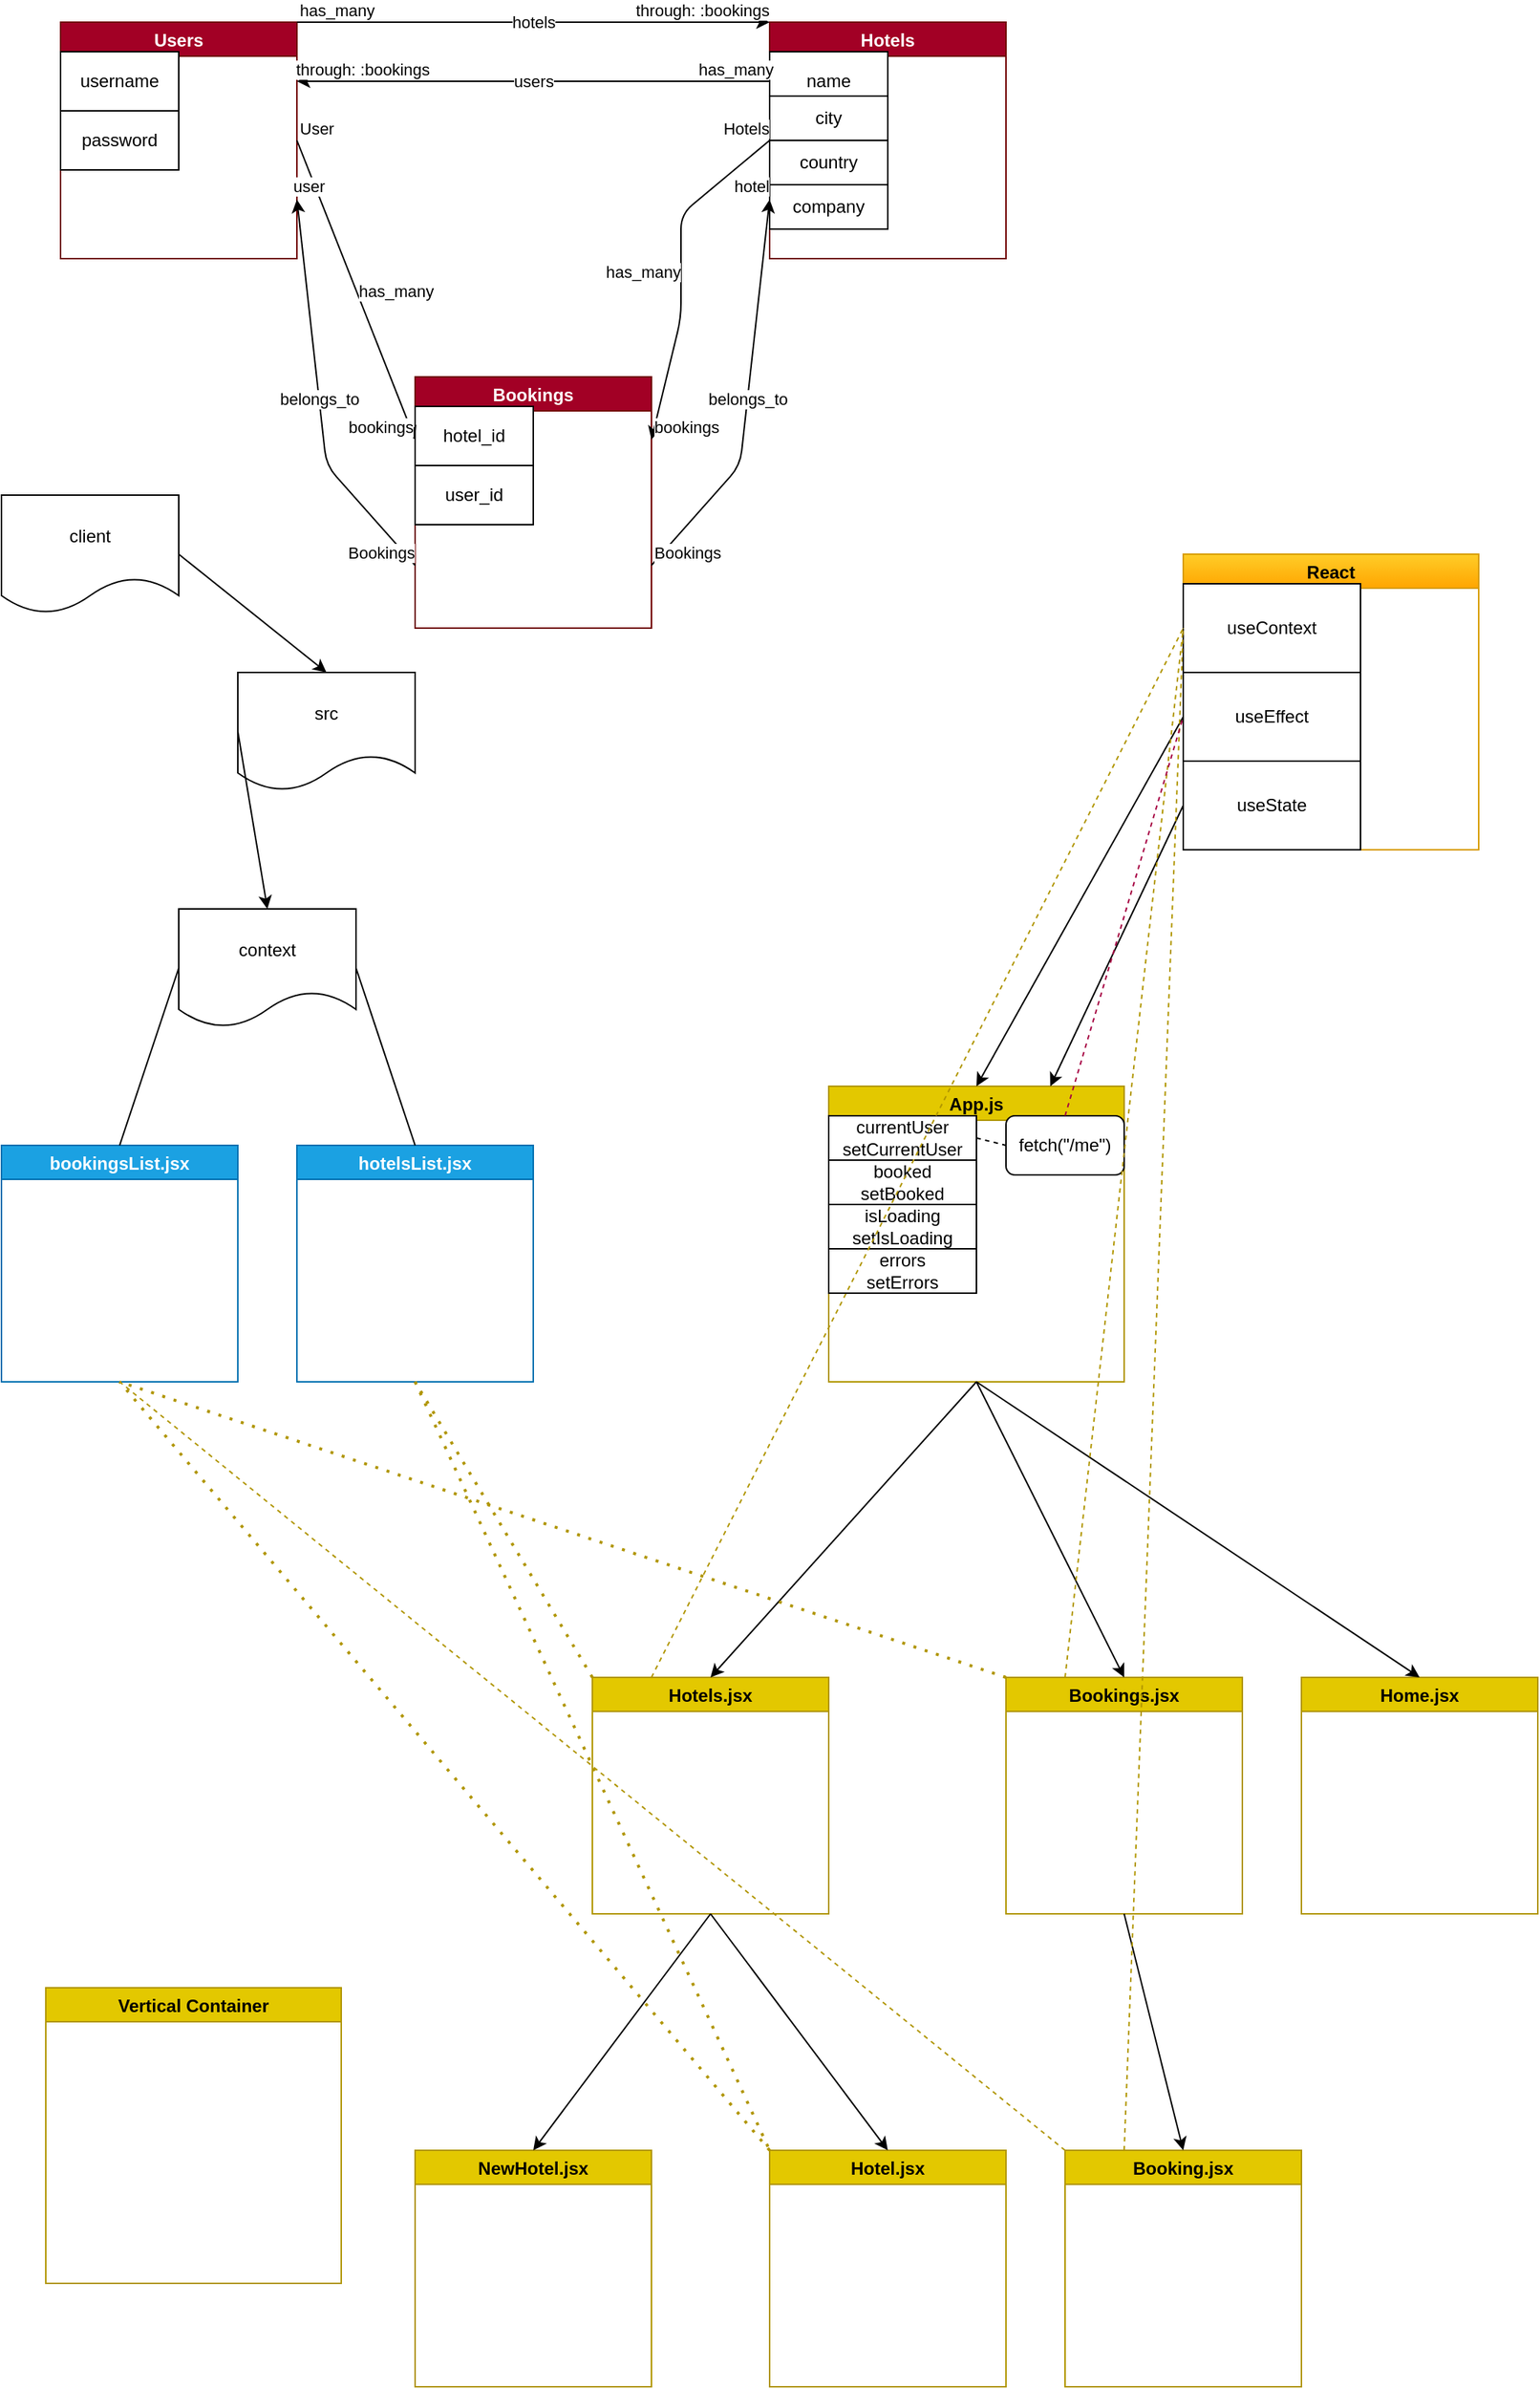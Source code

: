 <mxfile>
    <diagram id="N6G9DeydDkzmCIiFxC-f" name="Page-1">
        <mxGraphModel dx="2047" dy="1890" grid="1" gridSize="10" guides="1" tooltips="1" connect="1" arrows="1" fold="1" page="1" pageScale="1" pageWidth="850" pageHeight="1100" math="0" shadow="0">
            <root>
                <mxCell id="0"/>
                <mxCell id="1" parent="0"/>
                <mxCell id="7" value="Users" style="swimlane;fillColor=#a20025;fontColor=#ffffff;strokeColor=#6F0000;" vertex="1" parent="1">
                    <mxGeometry x="-160" y="-200" width="160" height="160" as="geometry">
                        <mxRectangle x="-160" y="-200" width="70" height="23" as="alternateBounds"/>
                    </mxGeometry>
                </mxCell>
                <mxCell id="32" value="username" style="whiteSpace=wrap;html=1;" vertex="1" parent="7">
                    <mxGeometry y="20" width="80" height="40" as="geometry"/>
                </mxCell>
                <mxCell id="33" value="password" style="whiteSpace=wrap;html=1;" vertex="1" parent="7">
                    <mxGeometry y="60" width="80" height="40" as="geometry"/>
                </mxCell>
                <mxCell id="8" value="Hotels" style="swimlane;startSize=23;fillColor=#a20025;fontColor=#ffffff;strokeColor=#6F0000;" vertex="1" parent="1">
                    <mxGeometry x="320" y="-200" width="160" height="160" as="geometry">
                        <mxRectangle x="320" y="-200" width="70" height="23" as="alternateBounds"/>
                    </mxGeometry>
                </mxCell>
                <mxCell id="36" value="name" style="rounded=0;whiteSpace=wrap;html=1;" vertex="1" parent="8">
                    <mxGeometry y="20" width="80" height="40" as="geometry"/>
                </mxCell>
                <mxCell id="37" value="city" style="whiteSpace=wrap;html=1;" vertex="1" parent="8">
                    <mxGeometry y="50" width="80" height="30" as="geometry"/>
                </mxCell>
                <mxCell id="39" value="company" style="whiteSpace=wrap;html=1;" vertex="1" parent="8">
                    <mxGeometry y="110" width="80" height="30" as="geometry"/>
                </mxCell>
                <mxCell id="38" value="country" style="whiteSpace=wrap;html=1;" vertex="1" parent="8">
                    <mxGeometry y="80" width="80" height="30" as="geometry"/>
                </mxCell>
                <mxCell id="9" value="Bookings" style="swimlane;fillColor=#a20025;fontColor=#ffffff;strokeColor=#6F0000;" vertex="1" parent="1">
                    <mxGeometry x="80" y="40" width="160" height="170" as="geometry">
                        <mxRectangle x="80" y="40" width="90" height="23" as="alternateBounds"/>
                    </mxGeometry>
                </mxCell>
                <mxCell id="34" value="hotel_id" style="whiteSpace=wrap;html=1;" vertex="1" parent="9">
                    <mxGeometry y="20" width="80" height="40" as="geometry"/>
                </mxCell>
                <mxCell id="35" value="user_id" style="whiteSpace=wrap;html=1;" vertex="1" parent="9">
                    <mxGeometry y="60" width="80" height="40" as="geometry"/>
                </mxCell>
                <mxCell id="12" value="" style="endArrow=classic;html=1;exitX=1;exitY=0.5;exitDx=0;exitDy=0;entryX=0;entryY=0.25;entryDx=0;entryDy=0;" edge="1" parent="1" source="7" target="9">
                    <mxGeometry relative="1" as="geometry">
                        <mxPoint x="340" y="320" as="sourcePoint"/>
                        <mxPoint x="130" y="310" as="targetPoint"/>
                        <Array as="points"/>
                    </mxGeometry>
                </mxCell>
                <mxCell id="13" value="has_many" style="edgeLabel;resizable=0;html=1;align=left;verticalAlign=middle;" connectable="0" vertex="1" parent="12">
                    <mxGeometry relative="1" as="geometry"/>
                </mxCell>
                <mxCell id="14" value="User" style="edgeLabel;resizable=0;html=1;align=left;verticalAlign=bottom;" connectable="0" vertex="1" parent="12">
                    <mxGeometry x="-1" relative="1" as="geometry"/>
                </mxCell>
                <mxCell id="15" value="bookings" style="edgeLabel;resizable=0;html=1;align=right;verticalAlign=bottom;" connectable="0" vertex="1" parent="12">
                    <mxGeometry x="1" relative="1" as="geometry"/>
                </mxCell>
                <mxCell id="20" value="" style="endArrow=classic;html=1;entryX=1;entryY=0.75;entryDx=0;entryDy=0;exitX=0;exitY=0.75;exitDx=0;exitDy=0;" edge="1" parent="1" source="9" target="7">
                    <mxGeometry relative="1" as="geometry">
                        <mxPoint x="160" y="370" as="sourcePoint"/>
                        <mxPoint x="500" y="320" as="targetPoint"/>
                        <Array as="points">
                            <mxPoint x="20" y="100"/>
                        </Array>
                    </mxGeometry>
                </mxCell>
                <mxCell id="21" value="belongs_to" style="edgeLabel;resizable=0;html=1;align=center;verticalAlign=middle;" connectable="0" vertex="1" parent="20">
                    <mxGeometry relative="1" as="geometry"/>
                </mxCell>
                <mxCell id="22" value="Bookings" style="edgeLabel;resizable=0;html=1;align=right;verticalAlign=bottom;" connectable="0" vertex="1" parent="20">
                    <mxGeometry x="-1" relative="1" as="geometry"/>
                </mxCell>
                <mxCell id="23" value="user" style="edgeLabel;resizable=0;html=1;align=right;verticalAlign=bottom;" connectable="0" vertex="1" parent="20">
                    <mxGeometry x="1" relative="1" as="geometry">
                        <mxPoint x="20" as="offset"/>
                    </mxGeometry>
                </mxCell>
                <mxCell id="24" value="" style="endArrow=classic;html=1;entryX=0;entryY=0.75;entryDx=0;entryDy=0;exitX=1;exitY=0.75;exitDx=0;exitDy=0;" edge="1" parent="1" source="9" target="8">
                    <mxGeometry relative="1" as="geometry">
                        <mxPoint x="400" y="360" as="sourcePoint"/>
                        <mxPoint x="500" y="320" as="targetPoint"/>
                        <Array as="points">
                            <mxPoint x="300" y="100"/>
                        </Array>
                    </mxGeometry>
                </mxCell>
                <mxCell id="25" value="belongs_to" style="edgeLabel;resizable=0;html=1;align=center;verticalAlign=middle;" connectable="0" vertex="1" parent="24">
                    <mxGeometry relative="1" as="geometry"/>
                </mxCell>
                <mxCell id="26" value="Bookings" style="edgeLabel;resizable=0;html=1;align=left;verticalAlign=bottom;" connectable="0" vertex="1" parent="24">
                    <mxGeometry x="-1" relative="1" as="geometry"/>
                </mxCell>
                <mxCell id="27" value="hotel" style="edgeLabel;resizable=0;html=1;align=right;verticalAlign=bottom;" connectable="0" vertex="1" parent="24">
                    <mxGeometry x="1" relative="1" as="geometry"/>
                </mxCell>
                <mxCell id="28" value="" style="endArrow=classic;html=1;exitX=0;exitY=1;exitDx=0;exitDy=0;entryX=1;entryY=0.25;entryDx=0;entryDy=0;" edge="1" parent="1" source="37" target="9">
                    <mxGeometry relative="1" as="geometry">
                        <mxPoint x="340" y="320" as="sourcePoint"/>
                        <mxPoint x="400" y="300" as="targetPoint"/>
                        <Array as="points">
                            <mxPoint x="260" y="-70"/>
                            <mxPoint x="260"/>
                        </Array>
                    </mxGeometry>
                </mxCell>
                <mxCell id="29" value="has_many" style="edgeLabel;resizable=0;html=1;align=right;verticalAlign=middle;" connectable="0" vertex="1" parent="28">
                    <mxGeometry relative="1" as="geometry"/>
                </mxCell>
                <mxCell id="30" value="Hotels" style="edgeLabel;resizable=0;html=1;align=right;verticalAlign=bottom;" connectable="0" vertex="1" parent="28">
                    <mxGeometry x="-1" relative="1" as="geometry"/>
                </mxCell>
                <mxCell id="31" value="bookings" style="edgeLabel;resizable=0;html=1;align=left;verticalAlign=bottom;" connectable="0" vertex="1" parent="28">
                    <mxGeometry x="1" relative="1" as="geometry"/>
                </mxCell>
                <mxCell id="40" value="" style="endArrow=classic;html=1;entryX=0;entryY=0;entryDx=0;entryDy=0;exitX=1;exitY=0;exitDx=0;exitDy=0;" edge="1" parent="1" source="7" target="8">
                    <mxGeometry relative="1" as="geometry">
                        <mxPoint x="50" y="-130" as="sourcePoint"/>
                        <mxPoint x="500" y="210" as="targetPoint"/>
                    </mxGeometry>
                </mxCell>
                <mxCell id="41" value="hotels" style="edgeLabel;resizable=0;html=1;align=center;verticalAlign=middle;" connectable="0" vertex="1" parent="40">
                    <mxGeometry relative="1" as="geometry"/>
                </mxCell>
                <mxCell id="42" value="has_many" style="edgeLabel;resizable=0;html=1;align=left;verticalAlign=bottom;" connectable="0" vertex="1" parent="40">
                    <mxGeometry x="-1" relative="1" as="geometry"/>
                </mxCell>
                <mxCell id="43" value="through: :bookings" style="edgeLabel;resizable=0;html=1;align=right;verticalAlign=bottom;" connectable="0" vertex="1" parent="40">
                    <mxGeometry x="1" relative="1" as="geometry"/>
                </mxCell>
                <mxCell id="44" value="" style="endArrow=classic;html=1;exitX=0;exitY=0.5;exitDx=0;exitDy=0;entryX=1;entryY=0.25;entryDx=0;entryDy=0;" edge="1" parent="1" source="36" target="7">
                    <mxGeometry relative="1" as="geometry">
                        <mxPoint x="340" y="210" as="sourcePoint"/>
                        <mxPoint x="500" y="210" as="targetPoint"/>
                    </mxGeometry>
                </mxCell>
                <mxCell id="45" value="users" style="edgeLabel;resizable=0;html=1;align=center;verticalAlign=middle;" connectable="0" vertex="1" parent="44">
                    <mxGeometry relative="1" as="geometry">
                        <mxPoint as="offset"/>
                    </mxGeometry>
                </mxCell>
                <mxCell id="46" value="has_many" style="edgeLabel;resizable=0;html=1;align=left;verticalAlign=bottom;" connectable="0" vertex="1" parent="44">
                    <mxGeometry x="-1" relative="1" as="geometry">
                        <mxPoint x="-50" as="offset"/>
                    </mxGeometry>
                </mxCell>
                <mxCell id="47" value="through: :bookings" style="edgeLabel;resizable=0;html=1;align=right;verticalAlign=bottom;" connectable="0" vertex="1" parent="44">
                    <mxGeometry x="1" relative="1" as="geometry">
                        <mxPoint x="90" as="offset"/>
                    </mxGeometry>
                </mxCell>
                <mxCell id="49" value="React" style="swimlane;fillColor=#ffcd28;gradientColor=#ffa500;strokeColor=#d79b00;" vertex="1" parent="1">
                    <mxGeometry x="600" y="160" width="200" height="200" as="geometry"/>
                </mxCell>
                <mxCell id="52" value="useContext" style="rounded=0;whiteSpace=wrap;html=1;" vertex="1" parent="49">
                    <mxGeometry y="20" width="120" height="60" as="geometry"/>
                </mxCell>
                <mxCell id="53" value="useEffect" style="rounded=0;whiteSpace=wrap;html=1;" vertex="1" parent="49">
                    <mxGeometry y="80" width="120" height="60" as="geometry"/>
                </mxCell>
                <mxCell id="54" value="useState" style="rounded=0;whiteSpace=wrap;html=1;" vertex="1" parent="49">
                    <mxGeometry y="140" width="120" height="60" as="geometry"/>
                </mxCell>
                <mxCell id="50" value="App.js" style="swimlane;fillColor=#e3c800;fontColor=#000000;strokeColor=#B09500;" vertex="1" parent="1">
                    <mxGeometry x="360" y="520" width="200" height="200" as="geometry"/>
                </mxCell>
                <mxCell id="82" value="currentUser&lt;br&gt;setCurrentUser" style="rounded=0;whiteSpace=wrap;html=1;" vertex="1" parent="50">
                    <mxGeometry y="20" width="100" height="30" as="geometry"/>
                </mxCell>
                <mxCell id="83" value="booked&lt;br&gt;setBooked" style="rounded=0;whiteSpace=wrap;html=1;" vertex="1" parent="50">
                    <mxGeometry y="50" width="100" height="30" as="geometry"/>
                </mxCell>
                <mxCell id="81" value="isLoading&lt;br&gt;setIsLoading" style="rounded=0;whiteSpace=wrap;html=1;" vertex="1" parent="50">
                    <mxGeometry y="80" width="100" height="30" as="geometry"/>
                </mxCell>
                <mxCell id="84" value="errors&lt;br&gt;setErrors" style="rounded=0;whiteSpace=wrap;html=1;" vertex="1" parent="50">
                    <mxGeometry y="110" width="100" height="30" as="geometry"/>
                </mxCell>
                <mxCell id="102" value="fetch(&quot;/me&quot;)" style="rounded=1;whiteSpace=wrap;html=1;" vertex="1" parent="50">
                    <mxGeometry x="120" y="20" width="80" height="40" as="geometry"/>
                </mxCell>
                <mxCell id="104" value="" style="endArrow=none;dashed=1;html=1;entryX=0;entryY=0.5;entryDx=0;entryDy=0;exitX=1;exitY=0.5;exitDx=0;exitDy=0;" edge="1" parent="50" source="82" target="102">
                    <mxGeometry width="50" height="50" relative="1" as="geometry">
                        <mxPoint x="-20" y="20" as="sourcePoint"/>
                        <mxPoint x="30" y="-30" as="targetPoint"/>
                    </mxGeometry>
                </mxCell>
                <mxCell id="55" value="" style="endArrow=classic;html=1;exitX=0;exitY=0.5;exitDx=0;exitDy=0;entryX=0.5;entryY=0;entryDx=0;entryDy=0;" edge="1" parent="1" source="53" target="50">
                    <mxGeometry width="50" height="50" relative="1" as="geometry">
                        <mxPoint x="400" y="240" as="sourcePoint"/>
                        <mxPoint x="450" y="190" as="targetPoint"/>
                    </mxGeometry>
                </mxCell>
                <mxCell id="56" value="" style="endArrow=classic;html=1;entryX=0.75;entryY=0;entryDx=0;entryDy=0;exitX=0;exitY=0.5;exitDx=0;exitDy=0;" edge="1" parent="1" source="54" target="50">
                    <mxGeometry width="50" height="50" relative="1" as="geometry">
                        <mxPoint x="400" y="240" as="sourcePoint"/>
                        <mxPoint x="450" y="190" as="targetPoint"/>
                    </mxGeometry>
                </mxCell>
                <mxCell id="57" value="Hotels.jsx" style="swimlane;fillColor=#e3c800;fontColor=#000000;strokeColor=#B09500;" vertex="1" parent="1">
                    <mxGeometry x="200" y="920" width="160" height="160" as="geometry"/>
                </mxCell>
                <mxCell id="63" value="hotelsList.jsx" style="swimlane;startSize=23;fillColor=#1ba1e2;fontColor=#ffffff;strokeColor=#006EAF;" vertex="1" parent="1">
                    <mxGeometry y="560" width="160" height="160" as="geometry"/>
                </mxCell>
                <mxCell id="64" value="bookingsList.jsx" style="swimlane;fillColor=#1ba1e2;fontColor=#ffffff;strokeColor=#006EAF;" vertex="1" parent="1">
                    <mxGeometry x="-200" y="560" width="160" height="160" as="geometry"/>
                </mxCell>
                <mxCell id="69" value="context" style="shape=document;whiteSpace=wrap;html=1;boundedLbl=1;" vertex="1" parent="1">
                    <mxGeometry x="-80" y="400" width="120" height="80" as="geometry"/>
                </mxCell>
                <mxCell id="70" value="client" style="shape=document;whiteSpace=wrap;html=1;boundedLbl=1;" vertex="1" parent="1">
                    <mxGeometry x="-200" y="120" width="120" height="80" as="geometry"/>
                </mxCell>
                <mxCell id="71" value="src" style="shape=document;whiteSpace=wrap;html=1;boundedLbl=1;" vertex="1" parent="1">
                    <mxGeometry x="-40" y="240" width="120" height="80" as="geometry"/>
                </mxCell>
                <mxCell id="72" value="" style="endArrow=none;html=1;entryX=0;entryY=0.5;entryDx=0;entryDy=0;exitX=0.5;exitY=0;exitDx=0;exitDy=0;" edge="1" parent="1" source="64" target="69">
                    <mxGeometry width="50" height="50" relative="1" as="geometry">
                        <mxPoint x="340" y="540" as="sourcePoint"/>
                        <mxPoint x="390" y="490" as="targetPoint"/>
                    </mxGeometry>
                </mxCell>
                <mxCell id="73" value="" style="endArrow=none;html=1;entryX=1;entryY=0.5;entryDx=0;entryDy=0;exitX=0.5;exitY=0;exitDx=0;exitDy=0;" edge="1" parent="1" source="63" target="69">
                    <mxGeometry width="50" height="50" relative="1" as="geometry">
                        <mxPoint x="340" y="540" as="sourcePoint"/>
                        <mxPoint x="390" y="490" as="targetPoint"/>
                    </mxGeometry>
                </mxCell>
                <mxCell id="75" value="Home.jsx" style="swimlane;fillColor=#e3c800;fontColor=#000000;strokeColor=#B09500;" vertex="1" parent="1">
                    <mxGeometry x="680" y="920" width="160" height="160" as="geometry"/>
                </mxCell>
                <mxCell id="76" value="Bookings.jsx" style="swimlane;fillColor=#e3c800;fontColor=#000000;strokeColor=#B09500;" vertex="1" parent="1">
                    <mxGeometry x="480" y="920" width="160" height="160" as="geometry"/>
                </mxCell>
                <mxCell id="77" value="" style="endArrow=classic;html=1;entryX=0.5;entryY=0;entryDx=0;entryDy=0;exitX=0.5;exitY=1;exitDx=0;exitDy=0;" edge="1" parent="1" source="50" target="57">
                    <mxGeometry width="50" height="50" relative="1" as="geometry">
                        <mxPoint x="340" y="740" as="sourcePoint"/>
                        <mxPoint x="390" y="690" as="targetPoint"/>
                    </mxGeometry>
                </mxCell>
                <mxCell id="78" value="" style="endArrow=classic;html=1;entryX=0.5;entryY=0;entryDx=0;entryDy=0;exitX=0.5;exitY=1;exitDx=0;exitDy=0;" edge="1" parent="1" source="50" target="76">
                    <mxGeometry width="50" height="50" relative="1" as="geometry">
                        <mxPoint x="340" y="740" as="sourcePoint"/>
                        <mxPoint x="390" y="690" as="targetPoint"/>
                    </mxGeometry>
                </mxCell>
                <mxCell id="79" value="" style="endArrow=classic;html=1;entryX=0.5;entryY=0;entryDx=0;entryDy=0;exitX=0.5;exitY=1;exitDx=0;exitDy=0;" edge="1" parent="1" source="50" target="75">
                    <mxGeometry width="50" height="50" relative="1" as="geometry">
                        <mxPoint x="340" y="740" as="sourcePoint"/>
                        <mxPoint x="390" y="690" as="targetPoint"/>
                    </mxGeometry>
                </mxCell>
                <mxCell id="86" value="" style="endArrow=none;dashed=1;html=1;entryX=0;entryY=0.5;entryDx=0;entryDy=0;exitX=0.25;exitY=0;exitDx=0;exitDy=0;fillColor=#e3c800;strokeColor=#B09500;" edge="1" parent="1" source="57" target="52">
                    <mxGeometry width="50" height="50" relative="1" as="geometry">
                        <mxPoint x="340" y="610" as="sourcePoint"/>
                        <mxPoint x="390" y="560" as="targetPoint"/>
                    </mxGeometry>
                </mxCell>
                <mxCell id="87" value="" style="endArrow=none;dashed=1;html=1;entryX=0;entryY=0.5;entryDx=0;entryDy=0;exitX=0.25;exitY=0;exitDx=0;exitDy=0;fillColor=#e3c800;strokeColor=#B09500;" edge="1" parent="1" source="76" target="52">
                    <mxGeometry width="50" height="50" relative="1" as="geometry">
                        <mxPoint x="340" y="610" as="sourcePoint"/>
                        <mxPoint x="390" y="560" as="targetPoint"/>
                    </mxGeometry>
                </mxCell>
                <mxCell id="88" value="Hotel.jsx" style="swimlane;fillColor=#e3c800;fontColor=#000000;strokeColor=#B09500;" vertex="1" parent="1">
                    <mxGeometry x="320" y="1240" width="160" height="160" as="geometry"/>
                </mxCell>
                <mxCell id="89" value="NewHotel.jsx" style="swimlane;fillColor=#e3c800;fontColor=#000000;strokeColor=#B09500;" vertex="1" parent="1">
                    <mxGeometry x="80" y="1240" width="160" height="160" as="geometry"/>
                </mxCell>
                <mxCell id="90" value="" style="endArrow=classic;html=1;entryX=0.5;entryY=0;entryDx=0;entryDy=0;exitX=0.5;exitY=1;exitDx=0;exitDy=0;" edge="1" parent="1" source="57" target="89">
                    <mxGeometry width="50" height="50" relative="1" as="geometry">
                        <mxPoint x="340" y="1110" as="sourcePoint"/>
                        <mxPoint x="390" y="1060" as="targetPoint"/>
                    </mxGeometry>
                </mxCell>
                <mxCell id="91" value="" style="endArrow=classic;html=1;entryX=0.5;entryY=0;entryDx=0;entryDy=0;exitX=0.5;exitY=1;exitDx=0;exitDy=0;" edge="1" parent="1" source="57" target="88">
                    <mxGeometry width="50" height="50" relative="1" as="geometry">
                        <mxPoint x="340" y="1140" as="sourcePoint"/>
                        <mxPoint x="390" y="1090" as="targetPoint"/>
                    </mxGeometry>
                </mxCell>
                <mxCell id="92" value="" style="endArrow=none;dashed=1;html=1;dashPattern=1 3;strokeWidth=2;entryX=0.5;entryY=1;entryDx=0;entryDy=0;exitX=0;exitY=0;exitDx=0;exitDy=0;fillColor=#e3c800;strokeColor=#B09500;" edge="1" parent="1" source="57" target="63">
                    <mxGeometry width="50" height="50" relative="1" as="geometry">
                        <mxPoint x="340" y="640" as="sourcePoint"/>
                        <mxPoint x="390" y="590" as="targetPoint"/>
                    </mxGeometry>
                </mxCell>
                <mxCell id="93" value="" style="endArrow=none;dashed=1;html=1;dashPattern=1 3;strokeWidth=2;entryX=0;entryY=0;entryDx=0;entryDy=0;exitX=0.5;exitY=1;exitDx=0;exitDy=0;fillColor=#e3c800;strokeColor=#B09500;" edge="1" parent="1" source="63" target="88">
                    <mxGeometry width="50" height="50" relative="1" as="geometry">
                        <mxPoint x="40" y="820" as="sourcePoint"/>
                        <mxPoint x="390" y="1090" as="targetPoint"/>
                    </mxGeometry>
                </mxCell>
                <mxCell id="94" value="" style="endArrow=none;dashed=1;html=1;dashPattern=1 3;strokeWidth=2;entryX=0.5;entryY=1;entryDx=0;entryDy=0;exitX=0;exitY=0;exitDx=0;exitDy=0;fillColor=#e3c800;strokeColor=#B09500;" edge="1" parent="1" source="88" target="64">
                    <mxGeometry width="50" height="50" relative="1" as="geometry">
                        <mxPoint x="340" y="740" as="sourcePoint"/>
                        <mxPoint x="390" y="690" as="targetPoint"/>
                    </mxGeometry>
                </mxCell>
                <mxCell id="95" value="" style="endArrow=none;dashed=1;html=1;dashPattern=1 3;strokeWidth=2;entryX=0.5;entryY=1;entryDx=0;entryDy=0;exitX=0;exitY=0;exitDx=0;exitDy=0;fillColor=#e3c800;strokeColor=#B09500;" edge="1" parent="1" source="76" target="64">
                    <mxGeometry width="50" height="50" relative="1" as="geometry">
                        <mxPoint x="340" y="1040" as="sourcePoint"/>
                        <mxPoint x="390" y="990" as="targetPoint"/>
                    </mxGeometry>
                </mxCell>
                <mxCell id="96" value="Vertical Container" style="swimlane;fillColor=#e3c800;fontColor=#000000;strokeColor=#B09500;" vertex="1" parent="1">
                    <mxGeometry x="-170" y="1130" width="200" height="200" as="geometry"/>
                </mxCell>
                <mxCell id="97" value="Booking.jsx" style="swimlane;fillColor=#e3c800;fontColor=#000000;strokeColor=#B09500;" vertex="1" parent="1">
                    <mxGeometry x="520" y="1240" width="160" height="160" as="geometry"/>
                </mxCell>
                <mxCell id="98" value="" style="endArrow=classic;html=1;entryX=0.5;entryY=0;entryDx=0;entryDy=0;exitX=0.5;exitY=1;exitDx=0;exitDy=0;" edge="1" parent="1" source="76" target="97">
                    <mxGeometry width="50" height="50" relative="1" as="geometry">
                        <mxPoint x="340" y="1140" as="sourcePoint"/>
                        <mxPoint x="390" y="1090" as="targetPoint"/>
                    </mxGeometry>
                </mxCell>
                <mxCell id="99" value="" style="endArrow=none;dashed=1;html=1;entryX=0;entryY=0.25;entryDx=0;entryDy=0;exitX=0.25;exitY=0;exitDx=0;exitDy=0;fillColor=#e3c800;strokeColor=#B09500;" edge="1" parent="1" source="97" target="49">
                    <mxGeometry width="50" height="50" relative="1" as="geometry">
                        <mxPoint x="340" y="940" as="sourcePoint"/>
                        <mxPoint x="340" y="410" as="targetPoint"/>
                    </mxGeometry>
                </mxCell>
                <mxCell id="100" value="" style="endArrow=none;dashed=1;html=1;entryX=0.5;entryY=1;entryDx=0;entryDy=0;exitX=0;exitY=0;exitDx=0;exitDy=0;fillColor=#e3c800;strokeColor=#B09500;" edge="1" parent="1" source="97" target="64">
                    <mxGeometry width="50" height="50" relative="1" as="geometry">
                        <mxPoint x="340" y="940" as="sourcePoint"/>
                        <mxPoint x="390" y="890" as="targetPoint"/>
                    </mxGeometry>
                </mxCell>
                <mxCell id="103" value="" style="endArrow=none;dashed=1;html=1;entryX=0;entryY=0.5;entryDx=0;entryDy=0;exitX=0.5;exitY=0;exitDx=0;exitDy=0;fillColor=#d80073;strokeColor=#A50040;" edge="1" parent="1" source="102" target="53">
                    <mxGeometry width="50" height="50" relative="1" as="geometry">
                        <mxPoint x="340" y="540" as="sourcePoint"/>
                        <mxPoint x="390" y="490" as="targetPoint"/>
                    </mxGeometry>
                </mxCell>
                <mxCell id="105" value="" style="endArrow=classic;html=1;entryX=0.5;entryY=0;entryDx=0;entryDy=0;exitX=1;exitY=0.5;exitDx=0;exitDy=0;" edge="1" parent="1" source="70" target="71">
                    <mxGeometry width="50" height="50" relative="1" as="geometry">
                        <mxPoint x="340" y="540" as="sourcePoint"/>
                        <mxPoint x="390" y="490" as="targetPoint"/>
                    </mxGeometry>
                </mxCell>
                <mxCell id="108" value="" style="endArrow=classic;html=1;entryX=0.5;entryY=0;entryDx=0;entryDy=0;exitX=0;exitY=0.5;exitDx=0;exitDy=0;" edge="1" parent="1" source="71" target="69">
                    <mxGeometry width="50" height="50" relative="1" as="geometry">
                        <mxPoint x="340" y="540" as="sourcePoint"/>
                        <mxPoint x="390" y="490" as="targetPoint"/>
                    </mxGeometry>
                </mxCell>
            </root>
        </mxGraphModel>
    </diagram>
</mxfile>